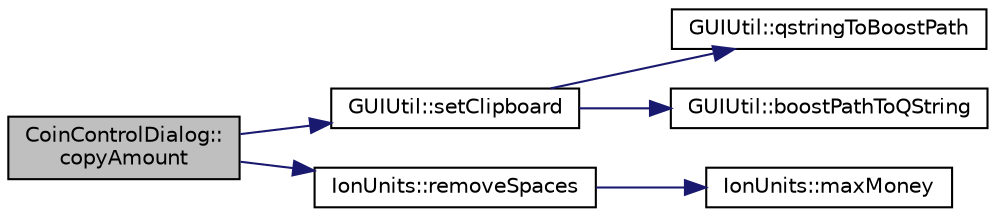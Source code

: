 digraph "CoinControlDialog::copyAmount"
{
  edge [fontname="Helvetica",fontsize="10",labelfontname="Helvetica",labelfontsize="10"];
  node [fontname="Helvetica",fontsize="10",shape=record];
  rankdir="LR";
  Node194 [label="CoinControlDialog::\lcopyAmount",height=0.2,width=0.4,color="black", fillcolor="grey75", style="filled", fontcolor="black"];
  Node194 -> Node195 [color="midnightblue",fontsize="10",style="solid",fontname="Helvetica"];
  Node195 [label="GUIUtil::setClipboard",height=0.2,width=0.4,color="black", fillcolor="white", style="filled",URL="$d1/d87/namespace_g_u_i_util.html#aef655b19f129179ca32f11a4d0da1a07"];
  Node195 -> Node196 [color="midnightblue",fontsize="10",style="solid",fontname="Helvetica"];
  Node196 [label="GUIUtil::qstringToBoostPath",height=0.2,width=0.4,color="black", fillcolor="white", style="filled",URL="$d1/d87/namespace_g_u_i_util.html#a23e76d4663b416f0d59f0a8fe89b018c"];
  Node195 -> Node197 [color="midnightblue",fontsize="10",style="solid",fontname="Helvetica"];
  Node197 [label="GUIUtil::boostPathToQString",height=0.2,width=0.4,color="black", fillcolor="white", style="filled",URL="$d1/d87/namespace_g_u_i_util.html#a8bbd2bea6cbc55658e8496603d1fd564"];
  Node194 -> Node198 [color="midnightblue",fontsize="10",style="solid",fontname="Helvetica"];
  Node198 [label="IonUnits::removeSpaces",height=0.2,width=0.4,color="black", fillcolor="white", style="filled",URL="$d7/dab/class_ion_units.html#a3076278f67f3b32262dcbaa4944698f4"];
  Node198 -> Node199 [color="midnightblue",fontsize="10",style="solid",fontname="Helvetica"];
  Node199 [label="IonUnits::maxMoney",height=0.2,width=0.4,color="black", fillcolor="white", style="filled",URL="$d7/dab/class_ion_units.html#ad263cf356fe762bfe92eb11f2306c36a",tooltip="Return maximum number of base units (Satoshis) "];
}
